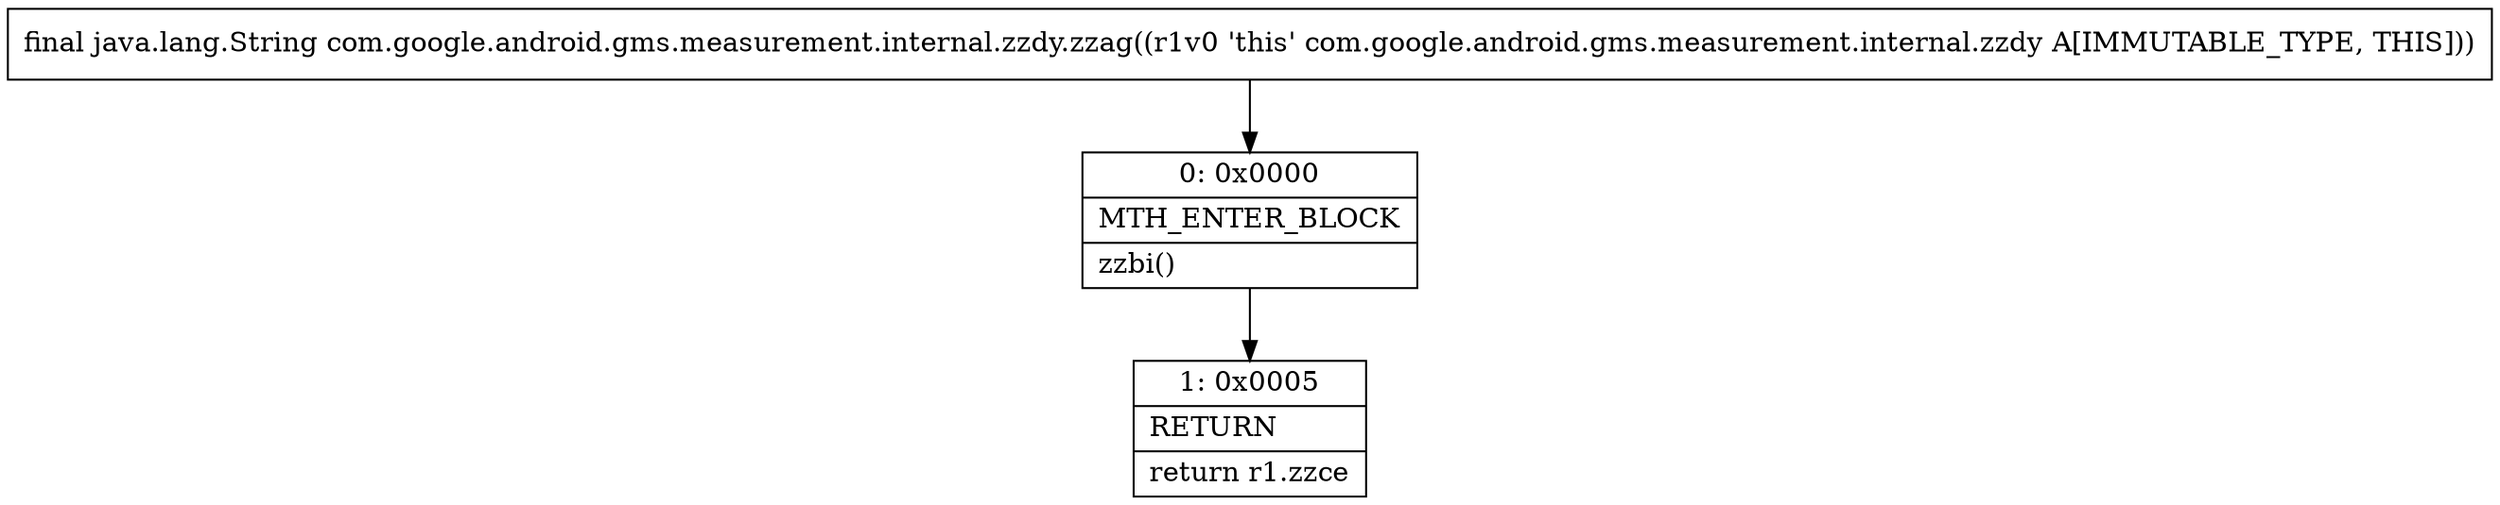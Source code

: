 digraph "CFG forcom.google.android.gms.measurement.internal.zzdy.zzag()Ljava\/lang\/String;" {
Node_0 [shape=record,label="{0\:\ 0x0000|MTH_ENTER_BLOCK\l|zzbi()\l}"];
Node_1 [shape=record,label="{1\:\ 0x0005|RETURN\l|return r1.zzce\l}"];
MethodNode[shape=record,label="{final java.lang.String com.google.android.gms.measurement.internal.zzdy.zzag((r1v0 'this' com.google.android.gms.measurement.internal.zzdy A[IMMUTABLE_TYPE, THIS])) }"];
MethodNode -> Node_0;
Node_0 -> Node_1;
}

